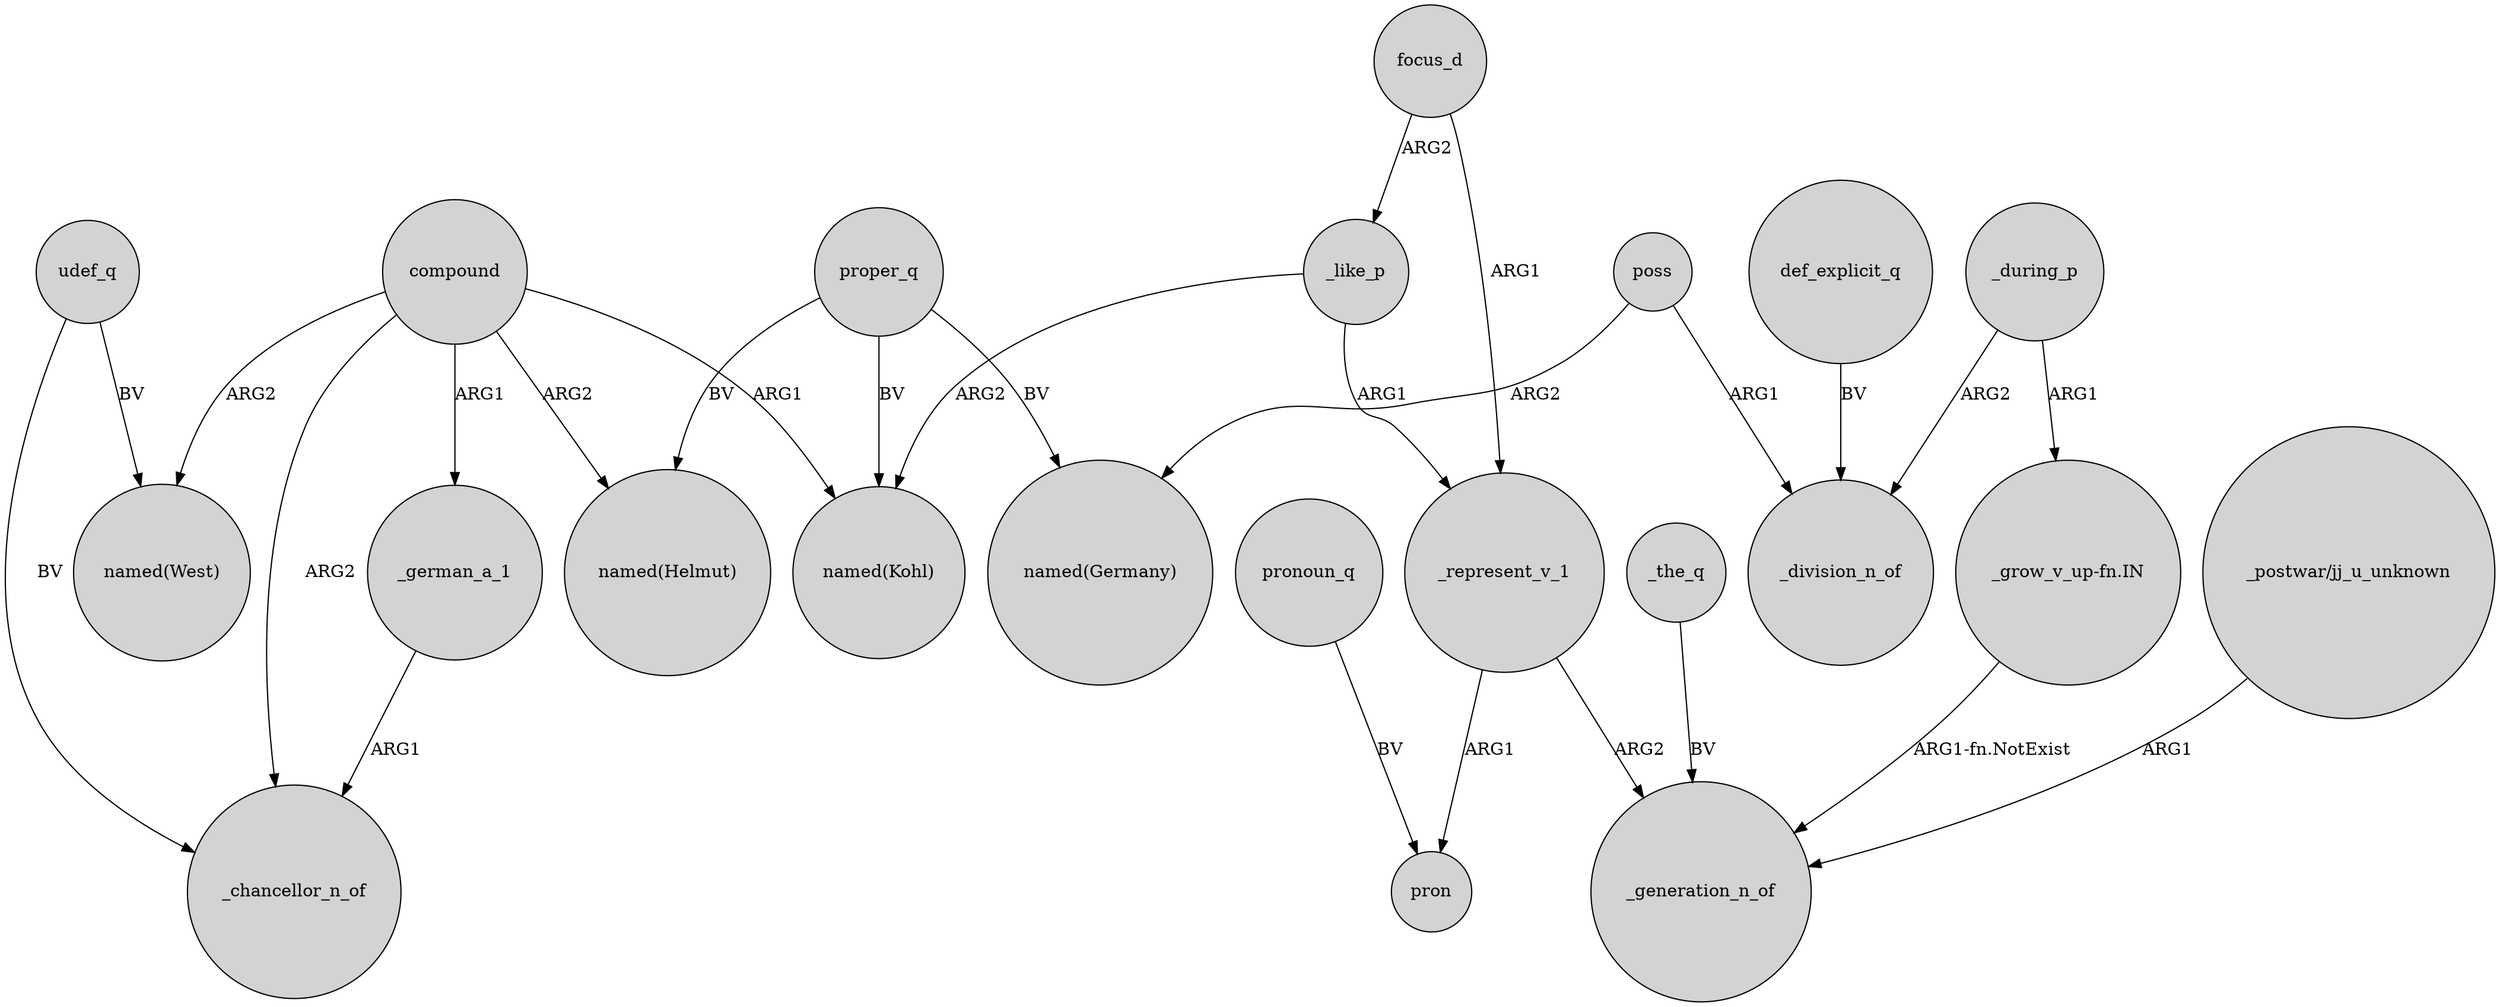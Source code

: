 digraph {
	node [shape=circle style=filled]
	compound -> "named(West)" [label=ARG2]
	focus_d -> _represent_v_1 [label=ARG1]
	_german_a_1 -> _chancellor_n_of [label=ARG1]
	_represent_v_1 -> pron [label=ARG1]
	proper_q -> "named(Germany)" [label=BV]
	focus_d -> _like_p [label=ARG2]
	_represent_v_1 -> _generation_n_of [label=ARG2]
	_like_p -> "named(Kohl)" [label=ARG2]
	poss -> _division_n_of [label=ARG1]
	_during_p -> _division_n_of [label=ARG2]
	proper_q -> "named(Kohl)" [label=BV]
	compound -> "named(Helmut)" [label=ARG2]
	def_explicit_q -> _division_n_of [label=BV]
	pronoun_q -> pron [label=BV]
	compound -> "named(Kohl)" [label=ARG1]
	"_postwar/jj_u_unknown" -> _generation_n_of [label=ARG1]
	udef_q -> _chancellor_n_of [label=BV]
	proper_q -> "named(Helmut)" [label=BV]
	udef_q -> "named(West)" [label=BV]
	compound -> _chancellor_n_of [label=ARG2]
	"_grow_v_up-fn.IN" -> _generation_n_of [label="ARG1-fn.NotExist"]
	_during_p -> "_grow_v_up-fn.IN" [label=ARG1]
	_the_q -> _generation_n_of [label=BV]
	poss -> "named(Germany)" [label=ARG2]
	_like_p -> _represent_v_1 [label=ARG1]
	compound -> _german_a_1 [label=ARG1]
}
